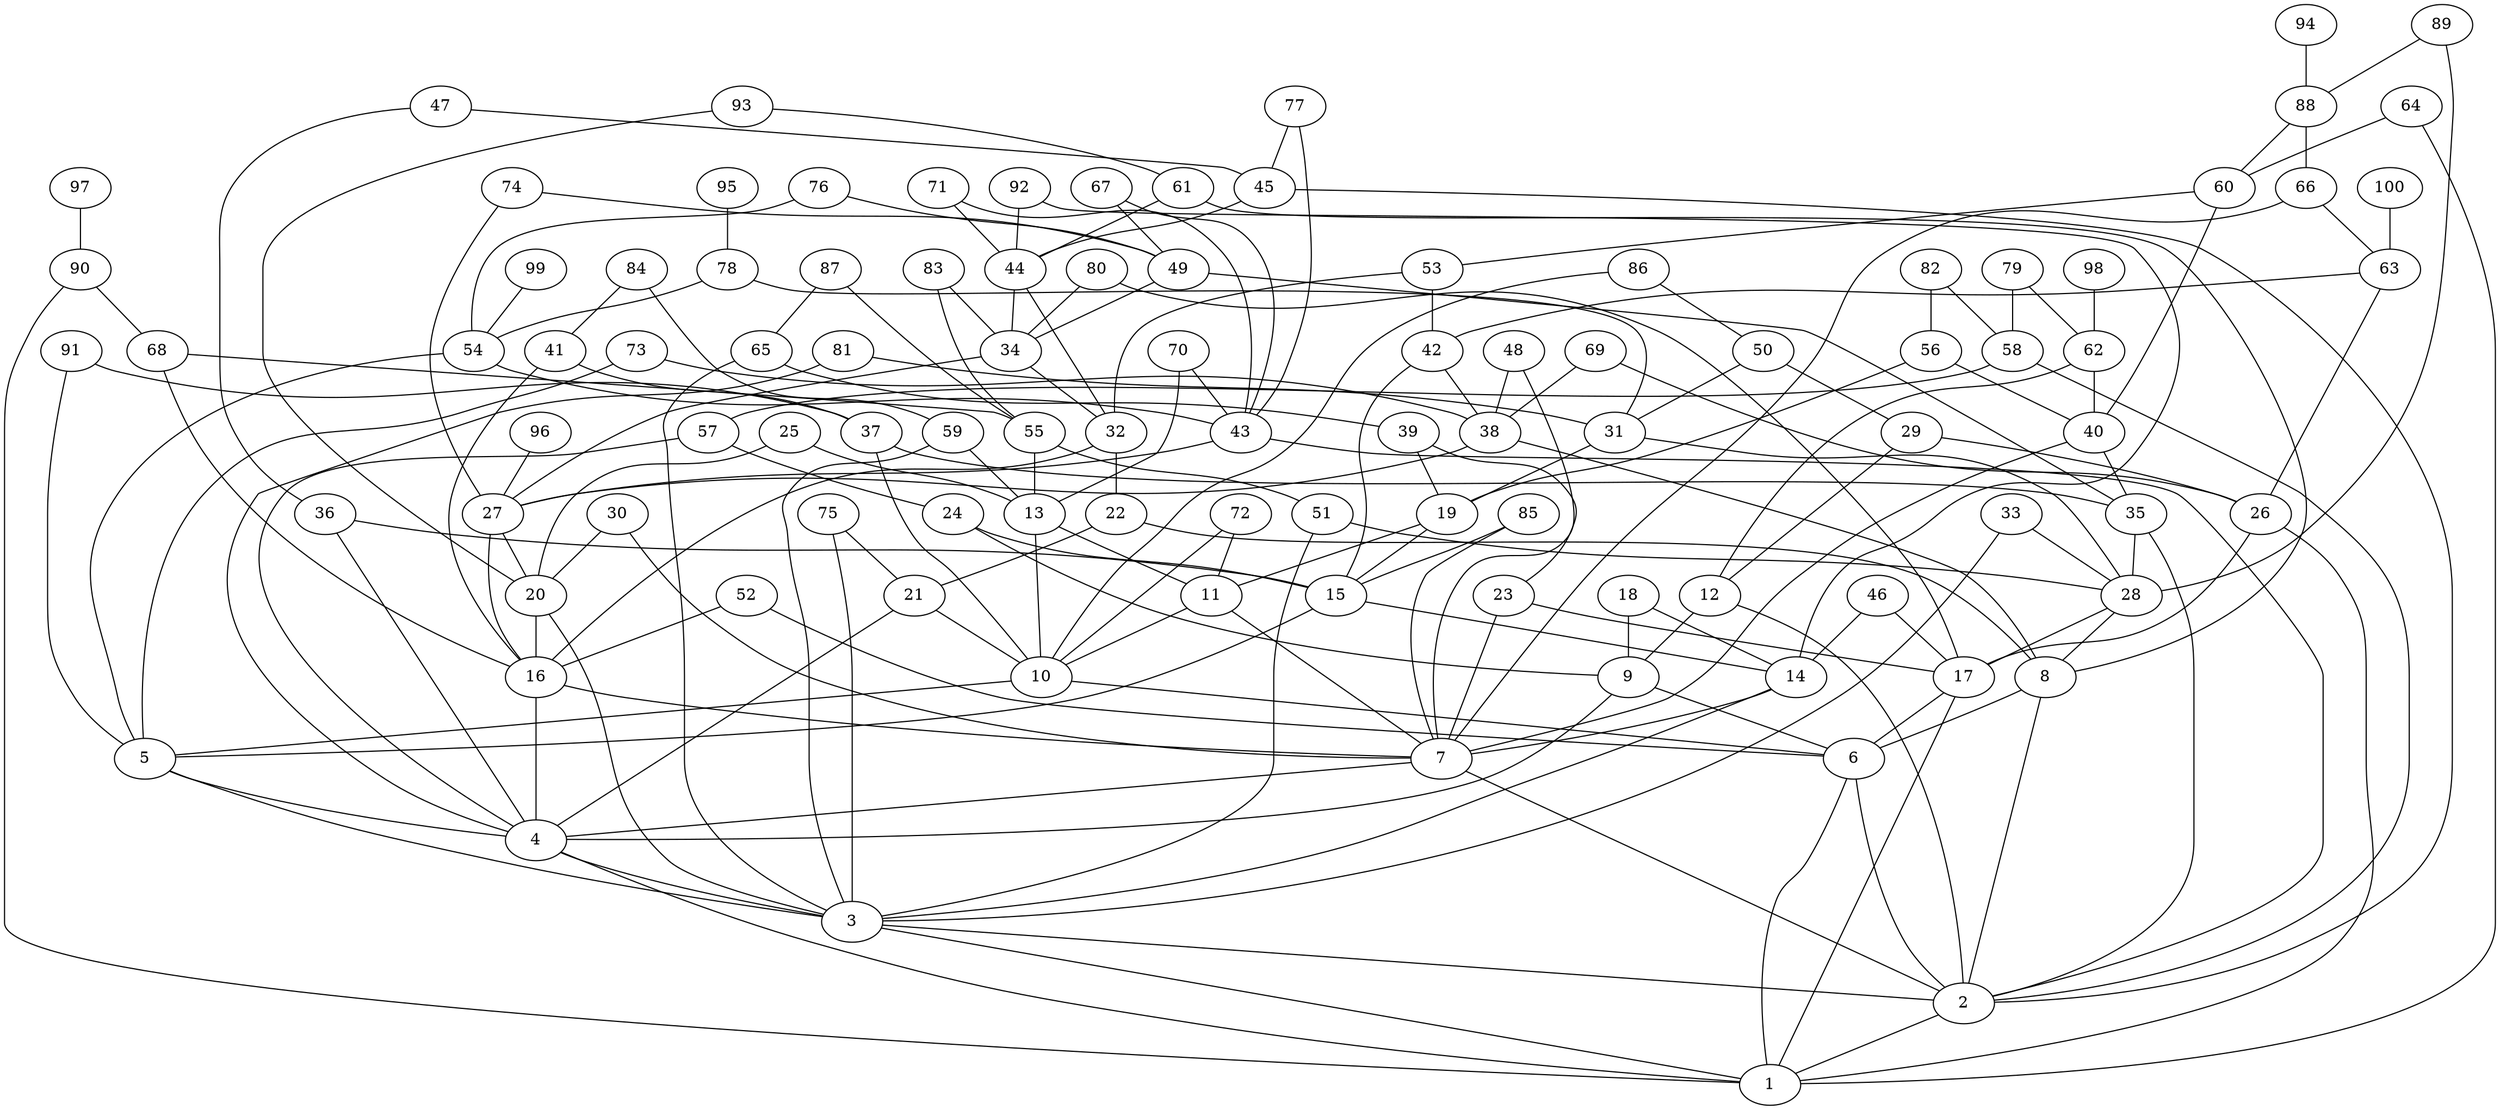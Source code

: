 graph G {
2 -- 1;
3 -- 1;
4 -- 3;
5 -- 3;
6 -- 2;
7 -- 4;
8 -- 2;
9 -- 6;
10 -- 5;
11 -- 10;
12 -- 9;
13 -- 11;
14 -- 3;
15 -- 14;
16 -- 7;
17 -- 6;
18 -- 14;
19 -- 15;
20 -- 3;
21 -- 10;
22 -- 8;
23 -- 7;
24 -- 15;
25 -- 13;
26 -- 17;
27 -- 20;
28 -- 17;
29 -- 12;
30 -- 7;
31 -- 19;
32 -- 22;
33 -- 3;
34 -- 32;
35 -- 2;
36 -- 15;
37 -- 10;
38 -- 8;
39 -- 23;
40 -- 35;
41 -- 37;
42 -- 38;
43 -- 2;
44 -- 34;
45 -- 2;
46 -- 17;
47 -- 45;
48 -- 38;
49 -- 35;
50 -- 29;
51 -- 3;
52 -- 16;
53 -- 32;
54 -- 43;
55 -- 13;
56 -- 40;
57 -- 24;
58 -- 2;
59 -- 13;
60 -- 40;
61 -- 44;
62 -- 40;
63 -- 42;
64 -- 1;
65 -- 39;
66 -- 7;
67 -- 49;
68 -- 55;
69 -- 26;
70 -- 13;
71 -- 44;
72 -- 11;
73 -- 5;
74 -- 27;
75 -- 21;
76 -- 54;
77 -- 45;
78 -- 54;
79 -- 58;
80 -- 34;
81 -- 31;
82 -- 58;
83 -- 55;
84 -- 41;
85 -- 7;
86 -- 10;
87 -- 55;
88 -- 60;
89 -- 88;
90 -- 68;
91 -- 5;
92 -- 14;
93 -- 61;
94 -- 88;
95 -- 78;
96 -- 27;
97 -- 90;
98 -- 62;
99 -- 54;
100 -- 63;
3 -- 2;
4 -- 1;
5 -- 4;
6 -- 1;
7 -- 2;
8 -- 6;
9 -- 4;
10 -- 6;
11 -- 7;
12 -- 2;
13 -- 10;
14 -- 7;
15 -- 5;
16 -- 4;
17 -- 1;
18 -- 9;
19 -- 11;
20 -- 16;
21 -- 4;
22 -- 21;
23 -- 17;
24 -- 9;
25 -- 20;
26 -- 1;
27 -- 16;
28 -- 8;
29 -- 26;
30 -- 20;
31 -- 28;
32 -- 16;
33 -- 28;
34 -- 27;
35 -- 28;
36 -- 4;
37 -- 35;
38 -- 27;
39 -- 19;
40 -- 7;
41 -- 16;
42 -- 15;
43 -- 27;
44 -- 32;
45 -- 44;
46 -- 14;
47 -- 36;
48 -- 7;
49 -- 34;
50 -- 31;
51 -- 28;
52 -- 6;
53 -- 42;
54 -- 5;
55 -- 51;
56 -- 19;
57 -- 4;
58 -- 57;
59 -- 3;
60 -- 53;
61 -- 8;
62 -- 12;
63 -- 26;
64 -- 60;
65 -- 3;
66 -- 63;
67 -- 43;
68 -- 16;
69 -- 38;
70 -- 43;
71 -- 43;
72 -- 10;
73 -- 38;
74 -- 49;
75 -- 3;
76 -- 49;
77 -- 43;
78 -- 31;
79 -- 62;
80 -- 17;
81 -- 4;
82 -- 56;
83 -- 34;
84 -- 59;
85 -- 15;
86 -- 50;
87 -- 65;
88 -- 66;
89 -- 28;
90 -- 1;
91 -- 37;
92 -- 44;
93 -- 20;
}